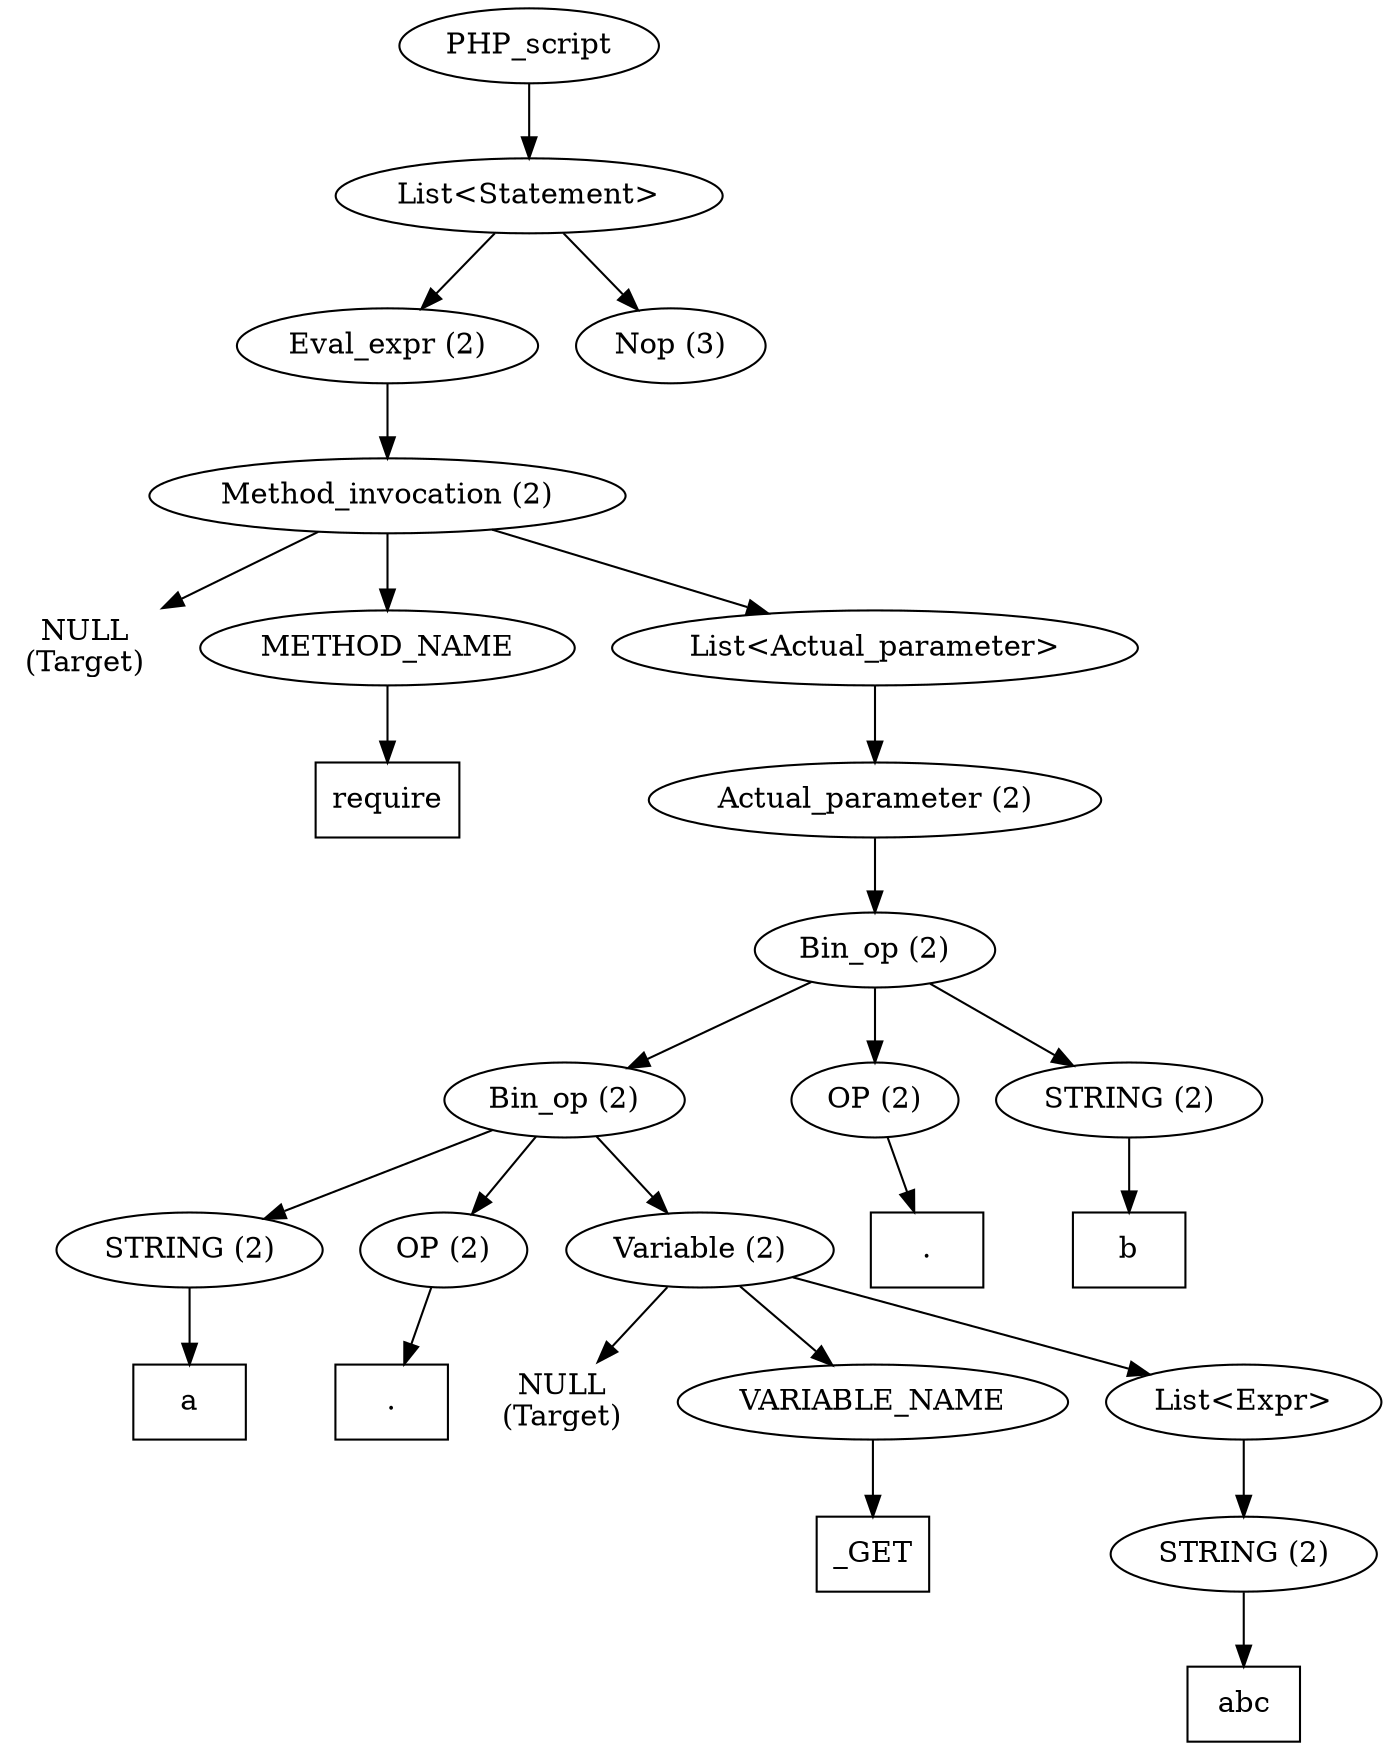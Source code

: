/*
 * AST in dot format generated by phc -- the PHP compiler
 */

digraph AST {
ordering=out;
node_0 [label="PHP_script"];
node_1 [label="List<Statement>"];
node_0 -> node_1;
node_2 [label="Eval_expr (2)"];
node_1 -> node_2;
node_3 [label="Method_invocation (2)"];
node_2 -> node_3;
node_4 [label="NULL\n(Target)", shape=plaintext]
node_3 -> node_4;
node_5 [label="METHOD_NAME"];
node_3 -> node_5;
node_6 [label="require", shape=box]
node_5 -> node_6;
node_7 [label="List<Actual_parameter>"];
node_3 -> node_7;
node_8 [label="Actual_parameter (2)"];
node_7 -> node_8;
node_9 [label="Bin_op (2)"];
node_8 -> node_9;
node_10 [label="Bin_op (2)"];
node_9 -> node_10;
node_11 [label="STRING (2)"];
node_10 -> node_11;
node_12 [label="a", shape=box]
node_11 -> node_12;
node_13 [label="OP (2)"];
node_10 -> node_13;
node_14 [label=".", shape=box]
node_13 -> node_14;
node_15 [label="Variable (2)"];
node_10 -> node_15;
node_16 [label="NULL\n(Target)", shape=plaintext]
node_15 -> node_16;
node_17 [label="VARIABLE_NAME"];
node_15 -> node_17;
node_18 [label="_GET", shape=box]
node_17 -> node_18;
node_19 [label="List<Expr>"];
node_15 -> node_19;
node_20 [label="STRING (2)"];
node_19 -> node_20;
node_21 [label="abc", shape=box]
node_20 -> node_21;
node_22 [label="OP (2)"];
node_9 -> node_22;
node_23 [label=".", shape=box]
node_22 -> node_23;
node_24 [label="STRING (2)"];
node_9 -> node_24;
node_25 [label="b", shape=box]
node_24 -> node_25;
node_26 [label="Nop (3)"];
node_1 -> node_26;
}
